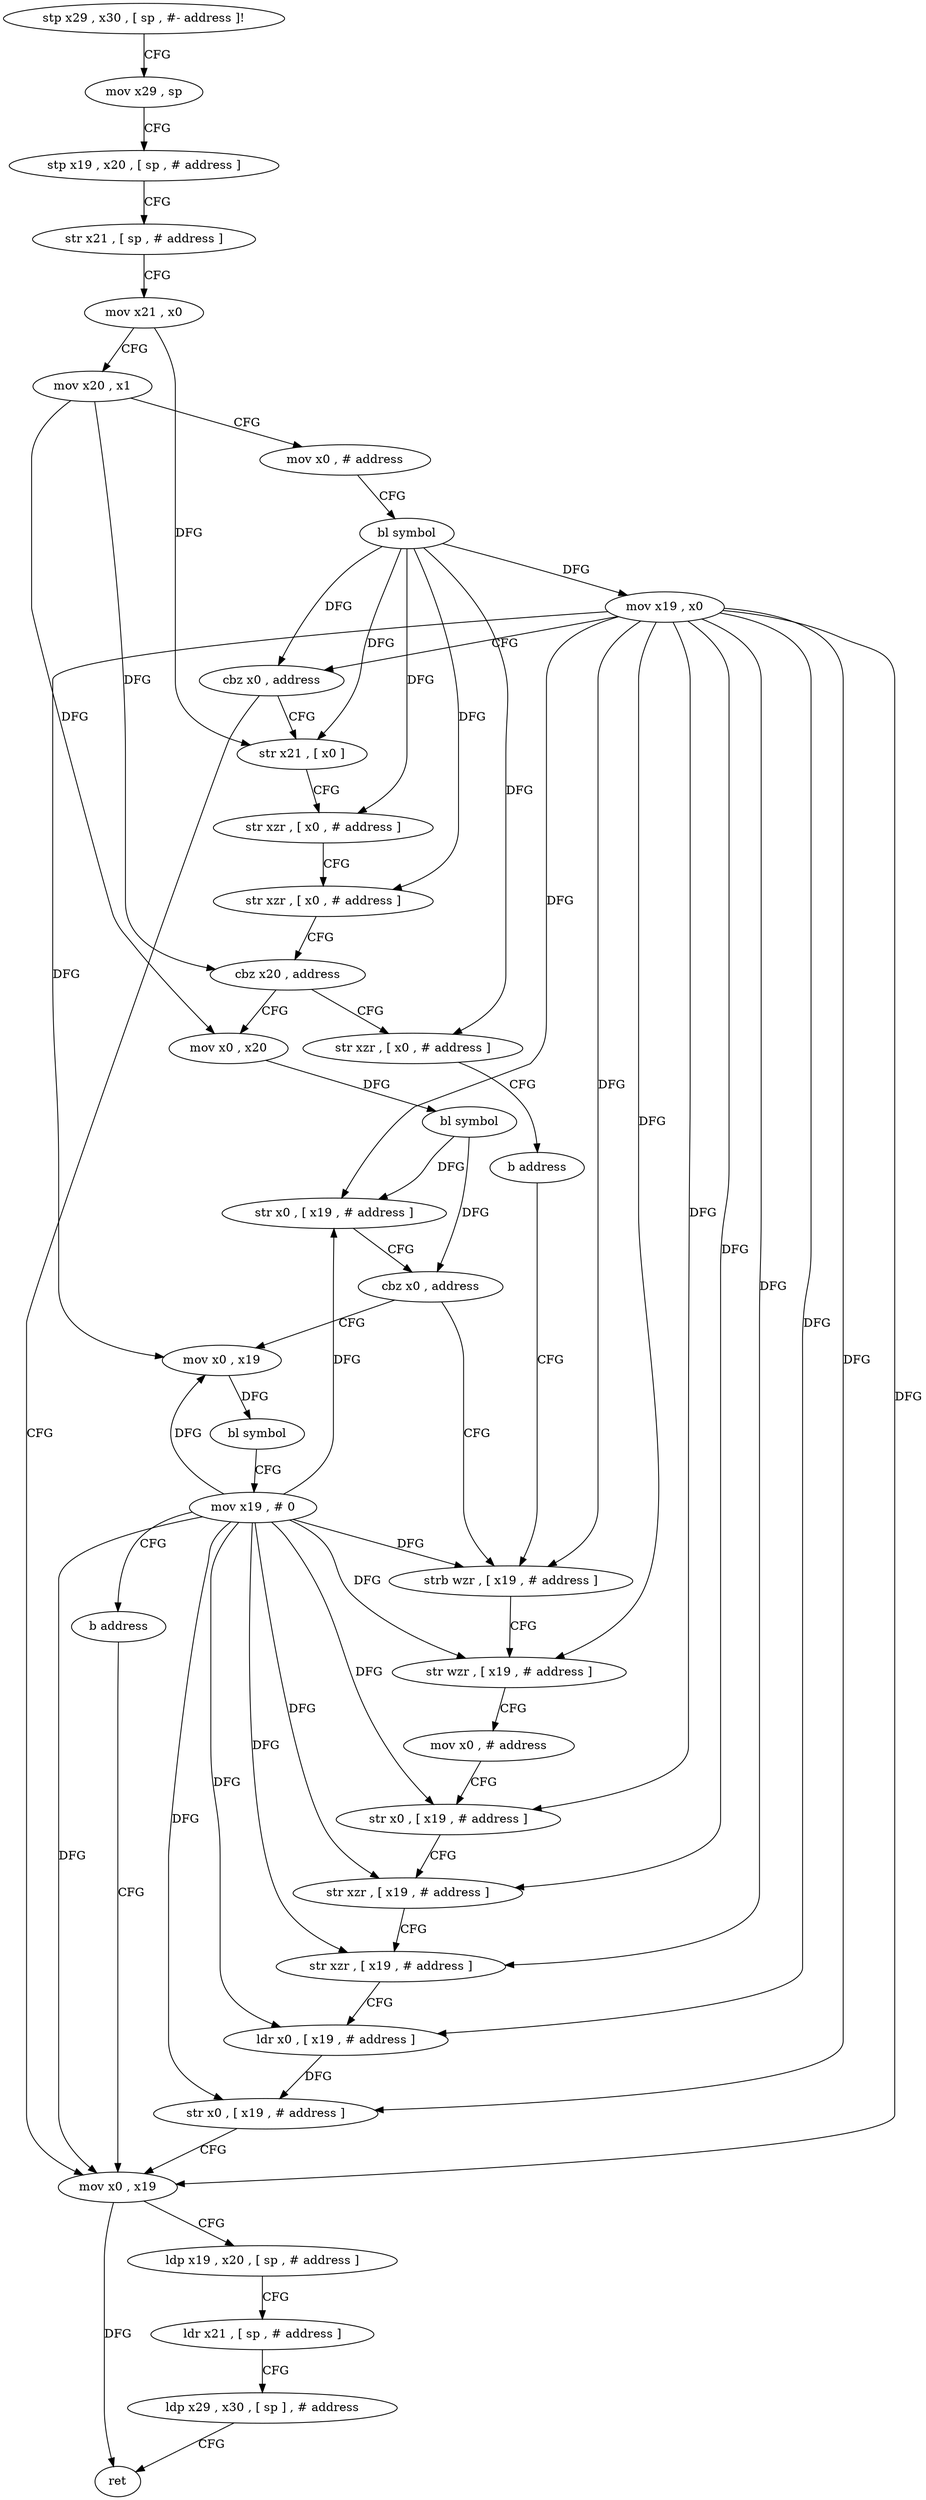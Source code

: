 digraph "func" {
"103152" [label = "stp x29 , x30 , [ sp , #- address ]!" ]
"103156" [label = "mov x29 , sp" ]
"103160" [label = "stp x19 , x20 , [ sp , # address ]" ]
"103164" [label = "str x21 , [ sp , # address ]" ]
"103168" [label = "mov x21 , x0" ]
"103172" [label = "mov x20 , x1" ]
"103176" [label = "mov x0 , # address" ]
"103180" [label = "bl symbol" ]
"103184" [label = "mov x19 , x0" ]
"103188" [label = "cbz x0 , address" ]
"103256" [label = "mov x0 , x19" ]
"103192" [label = "str x21 , [ x0 ]" ]
"103260" [label = "ldp x19 , x20 , [ sp , # address ]" ]
"103264" [label = "ldr x21 , [ sp , # address ]" ]
"103268" [label = "ldp x29 , x30 , [ sp ] , # address" ]
"103272" [label = "ret" ]
"103196" [label = "str xzr , [ x0 , # address ]" ]
"103200" [label = "str xzr , [ x0 , # address ]" ]
"103204" [label = "cbz x20 , address" ]
"103276" [label = "str xzr , [ x0 , # address ]" ]
"103208" [label = "mov x0 , x20" ]
"103280" [label = "b address" ]
"103224" [label = "strb wzr , [ x19 , # address ]" ]
"103212" [label = "bl symbol" ]
"103216" [label = "str x0 , [ x19 , # address ]" ]
"103220" [label = "cbz x0 , address" ]
"103284" [label = "mov x0 , x19" ]
"103228" [label = "str wzr , [ x19 , # address ]" ]
"103232" [label = "mov x0 , # address" ]
"103236" [label = "str x0 , [ x19 , # address ]" ]
"103240" [label = "str xzr , [ x19 , # address ]" ]
"103244" [label = "str xzr , [ x19 , # address ]" ]
"103248" [label = "ldr x0 , [ x19 , # address ]" ]
"103252" [label = "str x0 , [ x19 , # address ]" ]
"103288" [label = "bl symbol" ]
"103292" [label = "mov x19 , # 0" ]
"103296" [label = "b address" ]
"103152" -> "103156" [ label = "CFG" ]
"103156" -> "103160" [ label = "CFG" ]
"103160" -> "103164" [ label = "CFG" ]
"103164" -> "103168" [ label = "CFG" ]
"103168" -> "103172" [ label = "CFG" ]
"103168" -> "103192" [ label = "DFG" ]
"103172" -> "103176" [ label = "CFG" ]
"103172" -> "103204" [ label = "DFG" ]
"103172" -> "103208" [ label = "DFG" ]
"103176" -> "103180" [ label = "CFG" ]
"103180" -> "103184" [ label = "DFG" ]
"103180" -> "103188" [ label = "DFG" ]
"103180" -> "103192" [ label = "DFG" ]
"103180" -> "103196" [ label = "DFG" ]
"103180" -> "103200" [ label = "DFG" ]
"103180" -> "103276" [ label = "DFG" ]
"103184" -> "103188" [ label = "CFG" ]
"103184" -> "103256" [ label = "DFG" ]
"103184" -> "103216" [ label = "DFG" ]
"103184" -> "103224" [ label = "DFG" ]
"103184" -> "103228" [ label = "DFG" ]
"103184" -> "103236" [ label = "DFG" ]
"103184" -> "103240" [ label = "DFG" ]
"103184" -> "103244" [ label = "DFG" ]
"103184" -> "103248" [ label = "DFG" ]
"103184" -> "103252" [ label = "DFG" ]
"103184" -> "103284" [ label = "DFG" ]
"103188" -> "103256" [ label = "CFG" ]
"103188" -> "103192" [ label = "CFG" ]
"103256" -> "103260" [ label = "CFG" ]
"103256" -> "103272" [ label = "DFG" ]
"103192" -> "103196" [ label = "CFG" ]
"103260" -> "103264" [ label = "CFG" ]
"103264" -> "103268" [ label = "CFG" ]
"103268" -> "103272" [ label = "CFG" ]
"103196" -> "103200" [ label = "CFG" ]
"103200" -> "103204" [ label = "CFG" ]
"103204" -> "103276" [ label = "CFG" ]
"103204" -> "103208" [ label = "CFG" ]
"103276" -> "103280" [ label = "CFG" ]
"103208" -> "103212" [ label = "DFG" ]
"103280" -> "103224" [ label = "CFG" ]
"103224" -> "103228" [ label = "CFG" ]
"103212" -> "103216" [ label = "DFG" ]
"103212" -> "103220" [ label = "DFG" ]
"103216" -> "103220" [ label = "CFG" ]
"103220" -> "103284" [ label = "CFG" ]
"103220" -> "103224" [ label = "CFG" ]
"103284" -> "103288" [ label = "DFG" ]
"103228" -> "103232" [ label = "CFG" ]
"103232" -> "103236" [ label = "CFG" ]
"103236" -> "103240" [ label = "CFG" ]
"103240" -> "103244" [ label = "CFG" ]
"103244" -> "103248" [ label = "CFG" ]
"103248" -> "103252" [ label = "DFG" ]
"103252" -> "103256" [ label = "CFG" ]
"103288" -> "103292" [ label = "CFG" ]
"103292" -> "103296" [ label = "CFG" ]
"103292" -> "103256" [ label = "DFG" ]
"103292" -> "103224" [ label = "DFG" ]
"103292" -> "103228" [ label = "DFG" ]
"103292" -> "103236" [ label = "DFG" ]
"103292" -> "103240" [ label = "DFG" ]
"103292" -> "103244" [ label = "DFG" ]
"103292" -> "103248" [ label = "DFG" ]
"103292" -> "103284" [ label = "DFG" ]
"103292" -> "103216" [ label = "DFG" ]
"103292" -> "103252" [ label = "DFG" ]
"103296" -> "103256" [ label = "CFG" ]
}
